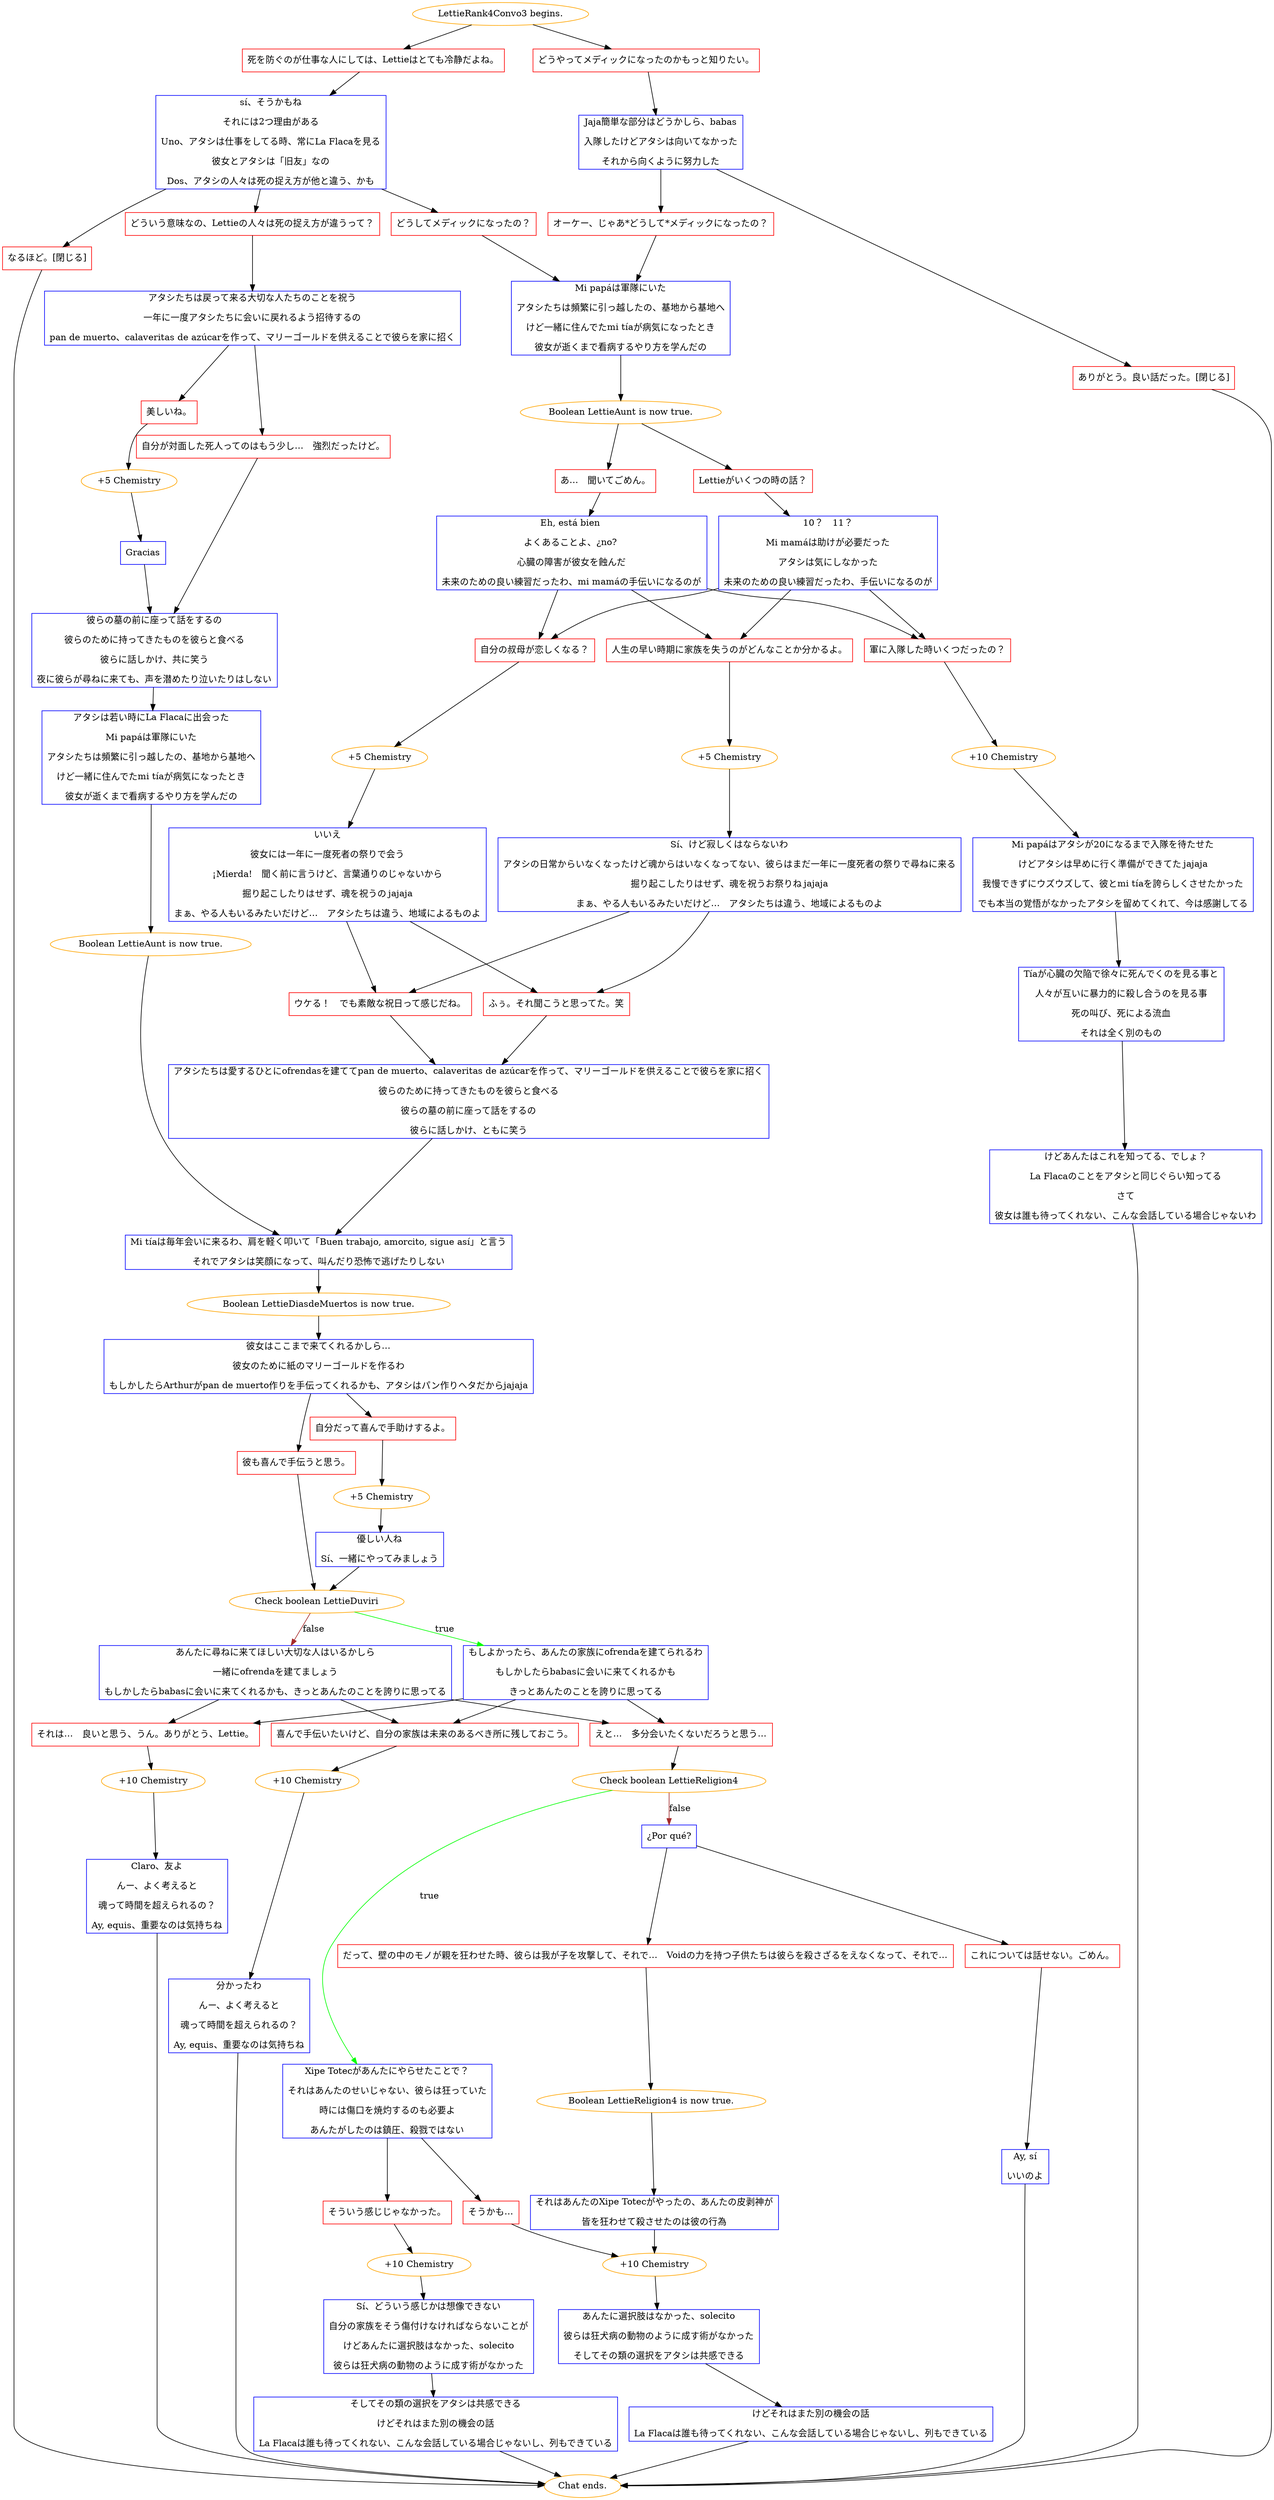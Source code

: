 digraph {
	"LettieRank4Convo3 begins." [color=orange];
		"LettieRank4Convo3 begins." -> j2379699441;
		"LettieRank4Convo3 begins." -> j926228996;
	j2379699441 [label="死を防ぐのが仕事な人にしては、Lettieはとても冷静だよね。",shape=box,color=red];
		j2379699441 -> j1604871175;
	j926228996 [label="どうやってメディックになったのかもっと知りたい。",shape=box,color=red];
		j926228996 -> j3241059210;
	j1604871175 [label="sí、そうかもね
それには2つ理由がある
Uno、アタシは仕事をしてる時、常にLa Flacaを見る
彼女とアタシは「旧友」なの
Dos、アタシの人々は死の捉え方が他と違う、かも",shape=box,color=blue];
		j1604871175 -> j46078055;
		j1604871175 -> j2468207575;
		j1604871175 -> j3658200282;
	j3241059210 [label="Jaja簡単な部分はどうかしら、babas
入隊したけどアタシは向いてなかった
それから向くように努力した",shape=box,color=blue];
		j3241059210 -> j3576470303;
		j3241059210 -> j2576483633;
	j46078055 [label="どういう意味なの、Lettieの人々は死の捉え方が違うって？",shape=box,color=red];
		j46078055 -> j2318450662;
	j2468207575 [label="どうしてメディックになったの？",shape=box,color=red];
		j2468207575 -> j3191087738;
	j3658200282 [label="なるほど。[閉じる]",shape=box,color=red];
		j3658200282 -> "Chat ends.";
	j3576470303 [label="オーケー、じゃあ*どうして*メディックになったの？",shape=box,color=red];
		j3576470303 -> j3191087738;
	j2576483633 [label="ありがとう。良い話だった。[閉じる]",shape=box,color=red];
		j2576483633 -> "Chat ends.";
	j2318450662 [label="アタシたちは戻って来る大切な人たちのことを祝う
一年に一度アタシたちに会いに戻れるよう招待するの
pan de muerto、calaveritas de azúcarを作って、マリーゴールドを供えることで彼らを家に招く",shape=box,color=blue];
		j2318450662 -> j2275867376;
		j2318450662 -> j1876321776;
	j3191087738 [label="Mi papáは軍隊にいた
アタシたちは頻繁に引っ越したの、基地から基地へ
けど一緒に住んでたmi tíaが病気になったとき
彼女が逝くまで看病するやり方を学んだの",shape=box,color=blue];
		j3191087738 -> j2985861959;
	"Chat ends." [color=orange];
	j2275867376 [label="自分が対面した死人ってのはもう少し…　強烈だったけど。",shape=box,color=red];
		j2275867376 -> j3895625457;
	j1876321776 [label="美しいね。",shape=box,color=red];
		j1876321776 -> j1674348947;
	j2985861959 [label="Boolean LettieAunt is now true.",color=orange];
		j2985861959 -> j2369057764;
		j2985861959 -> j2843597346;
	j3895625457 [label="彼らの墓の前に座って話をするの
彼らのために持ってきたものを彼らと食べる
彼らに話しかけ、共に笑う
夜に彼らが尋ねに来ても、声を潜めたり泣いたりはしない",shape=box,color=blue];
		j3895625457 -> j3410223659;
	j1674348947 [label="+5 Chemistry",color=orange];
		j1674348947 -> j4270867696;
	j2369057764 [label="あ…　聞いてごめん。",shape=box,color=red];
		j2369057764 -> j3627606216;
	j2843597346 [label="Lettieがいくつの時の話？",shape=box,color=red];
		j2843597346 -> j2831294950;
	j3410223659 [label="アタシは若い時にLa Flacaに出会った
Mi papáは軍隊にいた
アタシたちは頻繁に引っ越したの、基地から基地へ
けど一緒に住んでたmi tíaが病気になったとき
彼女が逝くまで看病するやり方を学んだの",shape=box,color=blue];
		j3410223659 -> j452316935;
	j4270867696 [label="Gracias",shape=box,color=blue];
		j4270867696 -> j3895625457;
	j3627606216 [label="Eh, está bien 
よくあることよ、¿no? 
心臓の障害が彼女を蝕んだ
未来のための良い練習だったわ、mi mamáの手伝いになるのが",shape=box,color=blue];
		j3627606216 -> j1866920191;
		j3627606216 -> j1929464118;
		j3627606216 -> j1486406107;
	j2831294950 [label="10？　11？
Mi mamáは助けが必要だった
アタシは気にしなかった
未来のための良い練習だったわ、手伝いになるのが",shape=box,color=blue];
		j2831294950 -> j1866920191;
		j2831294950 -> j1929464118;
		j2831294950 -> j1486406107;
	j452316935 [label="Boolean LettieAunt is now true.",color=orange];
		j452316935 -> j2242149809;
	j1866920191 [label="自分の叔母が恋しくなる？",shape=box,color=red];
		j1866920191 -> j598760598;
	j1929464118 [label="人生の早い時期に家族を失うのがどんなことか分かるよ。",shape=box,color=red];
		j1929464118 -> j3829047467;
	j1486406107 [label="軍に入隊した時いくつだったの？",shape=box,color=red];
		j1486406107 -> j2734191346;
	j2242149809 [label="Mi tíaは毎年会いに来るわ、肩を軽く叩いて「Buen trabajo, amorcito, sigue así」と言う
それでアタシは笑顔になって、叫んだり恐怖で逃げたりしない",shape=box,color=blue];
		j2242149809 -> j522543463;
	j598760598 [label="+5 Chemistry",color=orange];
		j598760598 -> j3360541393;
	j3829047467 [label="+5 Chemistry",color=orange];
		j3829047467 -> j1876949526;
	j2734191346 [label="+10 Chemistry",color=orange];
		j2734191346 -> j4234083266;
	j522543463 [label="Boolean LettieDiasdeMuertos is now true.",color=orange];
		j522543463 -> j664725705;
	j3360541393 [label="いいえ
彼女には一年に一度死者の祭りで会う
¡Mierda!　聞く前に言うけど、言葉通りのじゃないから
掘り起こしたりはせず、魂を祝うの jajaja
まぁ、やる人もいるみたいだけど…　アタシたちは違う、地域によるものよ",shape=box,color=blue];
		j3360541393 -> j1564774503;
		j3360541393 -> j3739915893;
	j1876949526 [label="Sí、けど寂しくはならないわ
アタシの日常からいなくなったけど魂からはいなくなってない、彼らはまだ一年に一度死者の祭りで尋ねに来る
掘り起こしたりはせず、魂を祝うお祭りね jajaja
まぁ、やる人もいるみたいだけど…　アタシたちは違う、地域によるものよ",shape=box,color=blue];
		j1876949526 -> j1564774503;
		j1876949526 -> j3739915893;
	j4234083266 [label="Mi papáはアタシが20になるまで入隊を待たせた
けどアタシは早めに行く準備ができてた jajaja
我慢できずにウズウズして、彼とmi tíaを誇らしくさせたかった
でも本当の覚悟がなかったアタシを留めてくれて、今は感謝してる",shape=box,color=blue];
		j4234083266 -> j613514473;
	j664725705 [label="彼女はここまで来てくれるかしら…
彼女のために紙のマリーゴールドを作るわ
もしかしたらArthurがpan de muerto作りを手伝ってくれるかも、アタシはパン作りヘタだからjajaja",shape=box,color=blue];
		j664725705 -> j4160888270;
		j664725705 -> j2371613994;
	j1564774503 [label="ふぅ。それ聞こうと思ってた。笑",shape=box,color=red];
		j1564774503 -> j273289812;
	j3739915893 [label="ウケる！　でも素敵な祝日って感じだね。",shape=box,color=red];
		j3739915893 -> j273289812;
	j613514473 [label="Tíaが心臓の欠陥で徐々に死んでくのを見る事と
人々が互いに暴力的に殺し合うのを見る事
死の叫び、死による流血
それは全く別のもの",shape=box,color=blue];
		j613514473 -> j2281166123;
	j4160888270 [label="彼も喜んで手伝うと思う。",shape=box,color=red];
		j4160888270 -> j3018346605;
	j2371613994 [label="自分だって喜んで手助けするよ。",shape=box,color=red];
		j2371613994 -> j2107944924;
	j273289812 [label="アタシたちは愛するひとにofrendasを建ててpan de muerto、calaveritas de azúcarを作って、マリーゴールドを供えることで彼らを家に招く
彼らのために持ってきたものを彼らと食べる
彼らの墓の前に座って話をするの
彼らに話しかけ、ともに笑う",shape=box,color=blue];
		j273289812 -> j2242149809;
	j2281166123 [label="けどあんたはこれを知ってる、でしょ？
La Flacaのことをアタシと同じぐらい知ってる
さて
彼女は誰も待ってくれない、こんな会話している場合じゃないわ",shape=box,color=blue];
		j2281166123 -> "Chat ends.";
	j3018346605 [label="Check boolean LettieDuviri",color=orange];
		j3018346605 -> j443968812 [label=true,color=green];
		j3018346605 -> j1297208791 [label=false,color=brown];
	j2107944924 [label="+5 Chemistry",color=orange];
		j2107944924 -> j4115444007;
	j443968812 [label="もしよかったら、あんたの家族にofrendaを建てられるわ
もしかしたらbabasに会いに来てくれるかも
きっとあんたのことを誇りに思ってる",shape=box,color=blue];
		j443968812 -> j1547667601;
		j443968812 -> j3205418380;
		j443968812 -> j1044758662;
	j1297208791 [label="あんたに尋ねに来てほしい大切な人はいるかしら
一緒にofrendaを建てましょう
もしかしたらbabasに会いに来てくれるかも、きっとあんたのことを誇りに思ってる",shape=box,color=blue];
		j1297208791 -> j1547667601;
		j1297208791 -> j3205418380;
		j1297208791 -> j1044758662;
	j4115444007 [label="優しい人ね
Sí、一緒にやってみましょう",shape=box,color=blue];
		j4115444007 -> j3018346605;
	j1547667601 [label="それは…　良いと思う、うん。ありがとう、Lettie。",shape=box,color=red];
		j1547667601 -> j228852866;
	j3205418380 [label="喜んで手伝いたいけど、自分の家族は未来のあるべき所に残しておこう。",shape=box,color=red];
		j3205418380 -> j2024796159;
	j1044758662 [label="えと…　多分会いたくないだろうと思う…",shape=box,color=red];
		j1044758662 -> j4115334670;
	j228852866 [label="+10 Chemistry",color=orange];
		j228852866 -> j1947153687;
	j2024796159 [label="+10 Chemistry",color=orange];
		j2024796159 -> j1981761089;
	j4115334670 [label="Check boolean LettieReligion4",color=orange];
		j4115334670 -> j2142556105 [label=true,color=green];
		j4115334670 -> j2194251521 [label=false,color=brown];
	j1947153687 [label="Claro、友よ
んー、よく考えると
魂って時間を超えられるの？
Ay, equis、重要なのは気持ちね",shape=box,color=blue];
		j1947153687 -> "Chat ends.";
	j1981761089 [label="分かったわ
んー、よく考えると
魂って時間を超えられるの？
Ay, equis、重要なのは気持ちね",shape=box,color=blue];
		j1981761089 -> "Chat ends.";
	j2142556105 [label="Xipe Totecがあんたにやらせたことで？
それはあんたのせいじゃない、彼らは狂っていた
時には傷口を焼灼するのも必要よ
あんたがしたのは鎮圧、殺戮ではない",shape=box,color=blue];
		j2142556105 -> j2558963134;
		j2142556105 -> j2825493097;
	j2194251521 [label="¿Por qué?",shape=box,color=blue];
		j2194251521 -> j1552473283;
		j2194251521 -> j2947534756;
	j2558963134 [label="そういう感じじゃなかった。",shape=box,color=red];
		j2558963134 -> j2228856593;
	j2825493097 [label="そうかも…",shape=box,color=red];
		j2825493097 -> j1155571613;
	j1552473283 [label="だって、壁の中のモノが親を狂わせた時、彼らは我が子を攻撃して、それで…　Voidの力を持つ子供たちは彼らを殺さざるをえなくなって、それで…",shape=box,color=red];
		j1552473283 -> j3531905373;
	j2947534756 [label="これについては話せない。ごめん。",shape=box,color=red];
		j2947534756 -> j1074916853;
	j2228856593 [label="+10 Chemistry",color=orange];
		j2228856593 -> j1322834637;
	j1155571613 [label="+10 Chemistry",color=orange];
		j1155571613 -> j2124596761;
	j3531905373 [label="Boolean LettieReligion4 is now true.",color=orange];
		j3531905373 -> j3935157713;
	j1074916853 [label="Ay, sí
いいのよ",shape=box,color=blue];
		j1074916853 -> "Chat ends.";
	j1322834637 [label="Sí、どういう感じかは想像できない
自分の家族をそう傷付けなければならないことが
けどあんたに選択肢はなかった、solecito
彼らは狂犬病の動物のように成す術がなかった",shape=box,color=blue];
		j1322834637 -> j2534257361;
	j2124596761 [label="あんたに選択肢はなかった、solecito
彼らは狂犬病の動物のように成す術がなかった
そしてその類の選択をアタシは共感できる",shape=box,color=blue];
		j2124596761 -> j4200501024;
	j3935157713 [label="それはあんたのXipe Totecがやったの、あんたの皮剥神が
皆を狂わせて殺させたのは彼の行為",shape=box,color=blue];
		j3935157713 -> j1155571613;
	j2534257361 [label="そしてその類の選択をアタシは共感できる
けどそれはまた別の機会の話
La Flacaは誰も待ってくれない、こんな会話している場合じゃないし、列もできている",shape=box,color=blue];
		j2534257361 -> "Chat ends.";
	j4200501024 [label="けどそれはまた別の機会の話
La Flacaは誰も待ってくれない、こんな会話している場合じゃないし、列もできている",shape=box,color=blue];
		j4200501024 -> "Chat ends.";
}